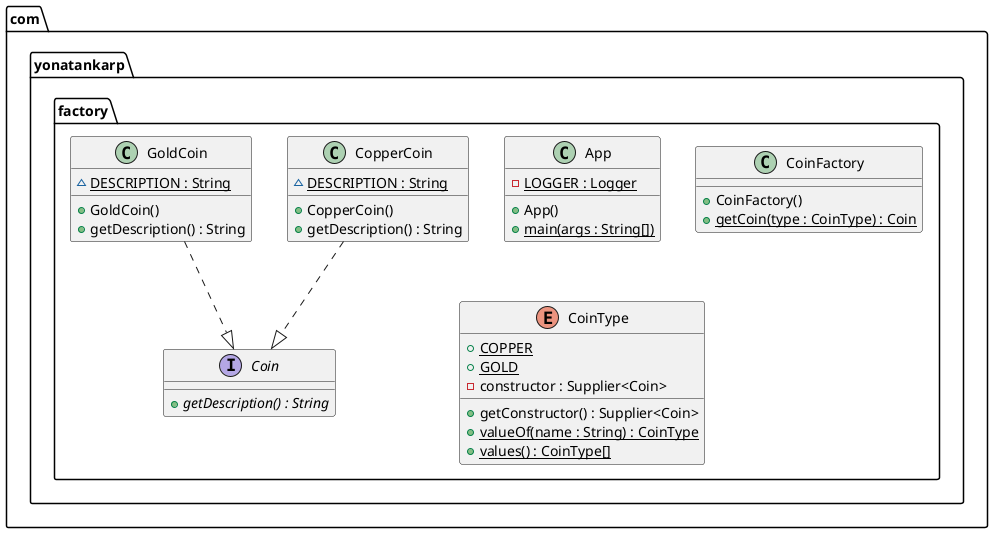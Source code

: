 @startuml
package com.yonatankarp.factory {
  class App {
    - LOGGER : Logger {static}
    + App()
    + main(args : String[]) {static}
  }
  interface Coin {
    + getDescription() : String {abstract}
  }
  class CoinFactory {
    + CoinFactory()
    + getCoin(type : CoinType) : Coin {static}
  }
  enum CoinType {
    + COPPER {static}
    + GOLD {static}
    - constructor : Supplier<Coin>
    + getConstructor() : Supplier<Coin>
    + valueOf(name : String) : CoinType {static}
    + values() : CoinType[] {static}
  }
  class CopperCoin {
    ~ DESCRIPTION : String {static}
    + CopperCoin()
    + getDescription() : String
  }
  class GoldCoin {
    ~ DESCRIPTION : String {static}
    + GoldCoin()
    + getDescription() : String
  }
}
CopperCoin ..|> Coin
GoldCoin ..|> Coin
@enduml
